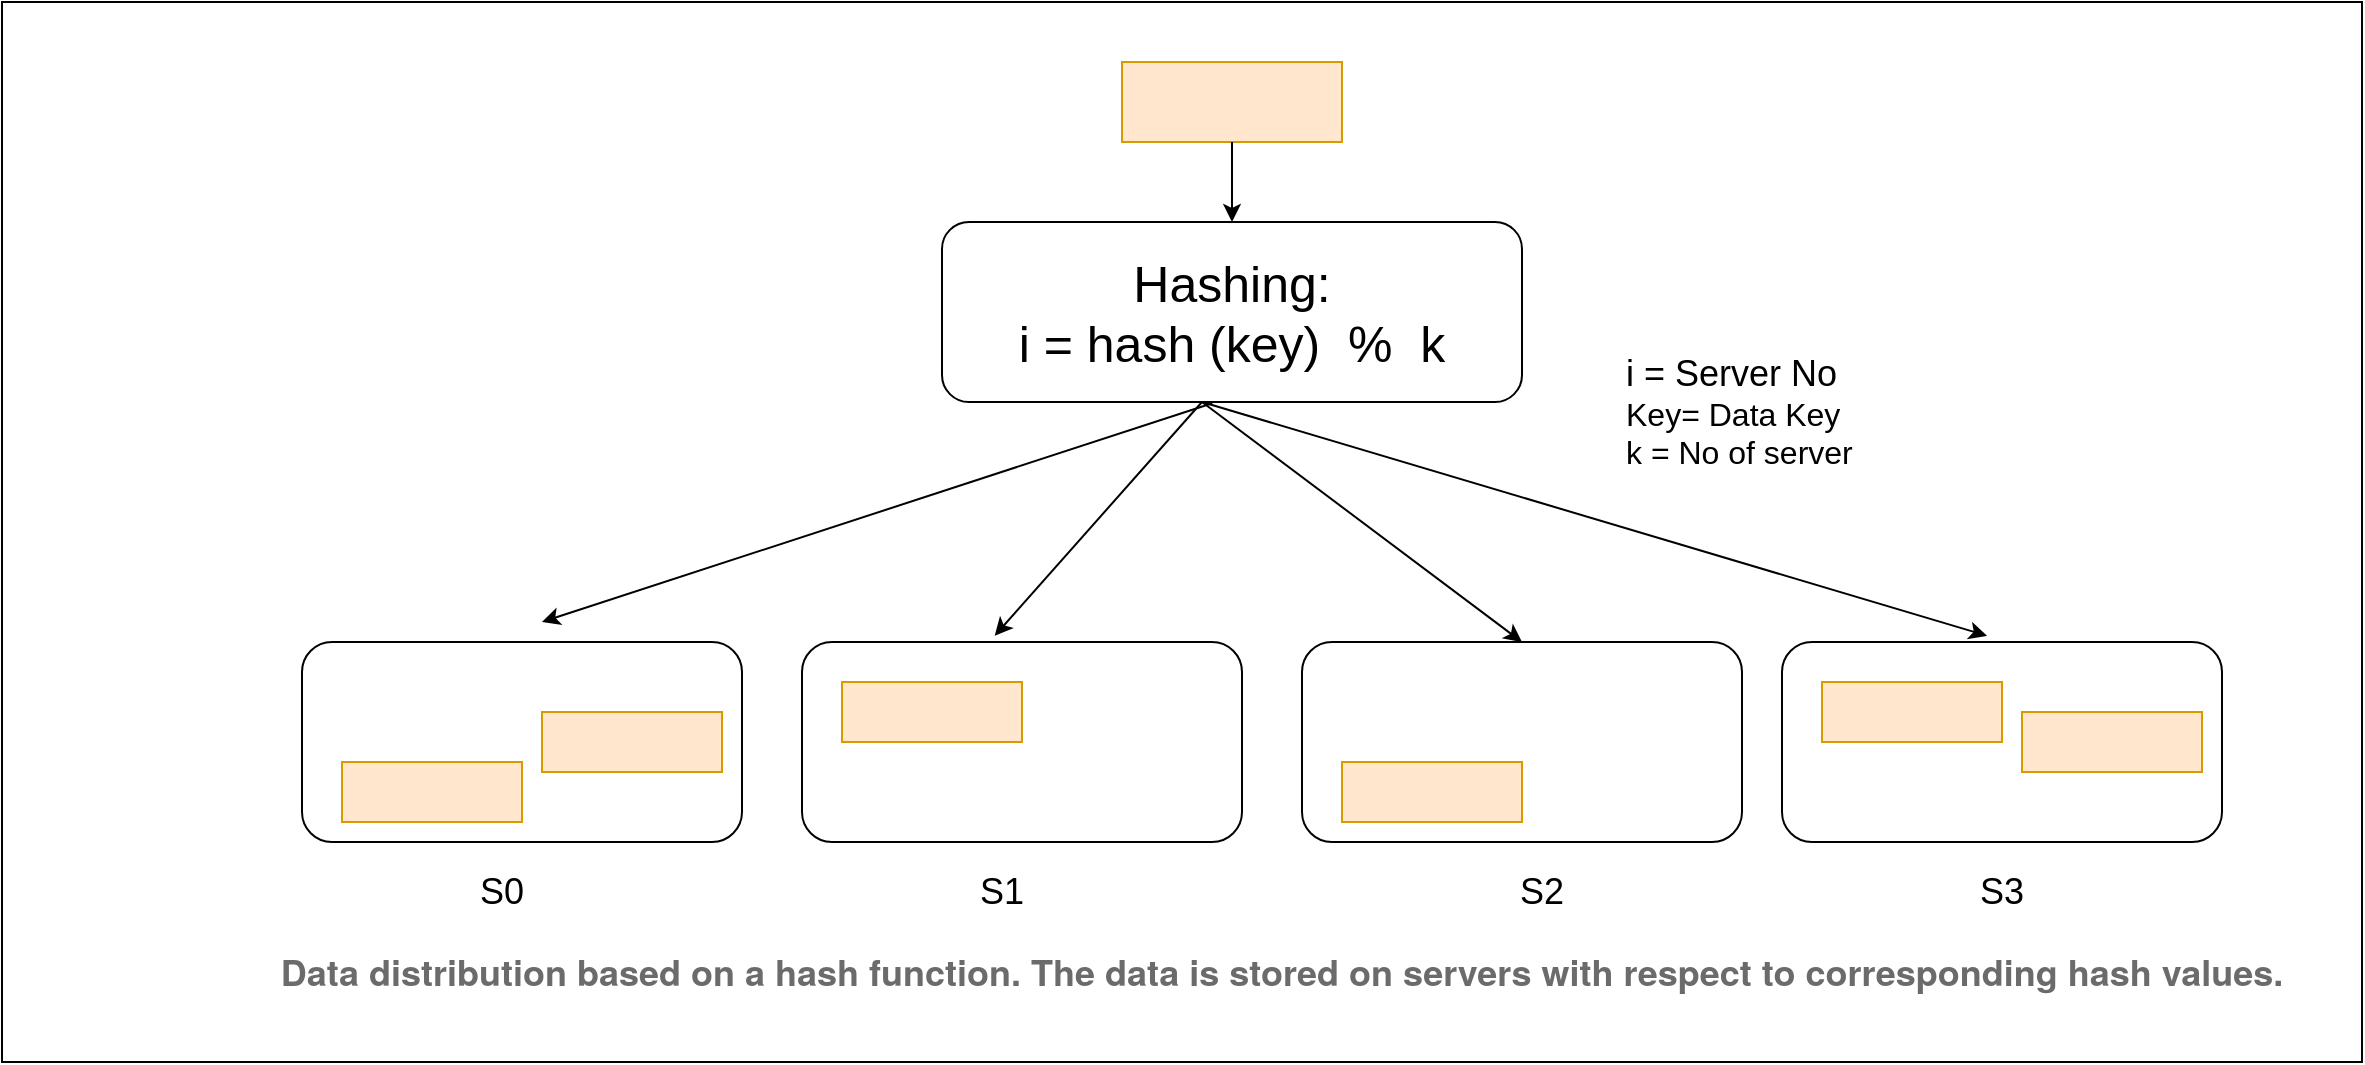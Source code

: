 <mxfile version="24.7.1" type="device">
  <diagram name="Page-1" id="yjV3fQrVomJWjYMo6_dx">
    <mxGraphModel dx="2270" dy="2049" grid="1" gridSize="10" guides="1" tooltips="1" connect="1" arrows="1" fold="1" page="1" pageScale="1" pageWidth="827" pageHeight="1169" math="0" shadow="0">
      <root>
        <mxCell id="0" />
        <mxCell id="1" parent="0" />
        <mxCell id="Ms2eOuRkA2OR0xNhtFsU-1" value="" style="rounded=1;whiteSpace=wrap;html=1;" parent="1" vertex="1">
          <mxGeometry x="180" y="90" width="290" height="90" as="geometry" />
        </mxCell>
        <mxCell id="Ms2eOuRkA2OR0xNhtFsU-2" value="&lt;font style=&quot;font-size: 25px;&quot;&gt;Hashing:&lt;/font&gt;&lt;div style=&quot;font-size: 25px;&quot;&gt;&lt;font style=&quot;font-size: 25px;&quot;&gt;i = hash (key)&amp;nbsp; %&amp;nbsp; k&lt;/font&gt;&lt;/div&gt;" style="text;html=1;align=center;verticalAlign=middle;whiteSpace=wrap;rounded=0;fontSize=11;" parent="1" vertex="1">
          <mxGeometry x="215" y="105" width="220" height="60" as="geometry" />
        </mxCell>
        <mxCell id="Ms2eOuRkA2OR0xNhtFsU-3" value="&lt;font style=&quot;font-size: 18px;&quot;&gt;i = Server No&lt;/font&gt;&lt;div&gt;&lt;font size=&quot;3&quot;&gt;Key= Data Key&lt;/font&gt;&lt;/div&gt;&lt;div&gt;&lt;font size=&quot;3&quot;&gt;k = No of server&lt;/font&gt;&lt;/div&gt;" style="text;html=1;align=left;verticalAlign=middle;whiteSpace=wrap;rounded=0;" parent="1" vertex="1">
          <mxGeometry x="520" y="150" width="210" height="70" as="geometry" />
        </mxCell>
        <mxCell id="Ms2eOuRkA2OR0xNhtFsU-4" value="" style="rounded=0;whiteSpace=wrap;html=1;fillColor=#ffe6cc;strokeColor=#d79b00;" parent="1" vertex="1">
          <mxGeometry x="270" y="10" width="110" height="40" as="geometry" />
        </mxCell>
        <mxCell id="Ms2eOuRkA2OR0xNhtFsU-5" value="" style="endArrow=classic;html=1;rounded=0;exitX=0.5;exitY=1;exitDx=0;exitDy=0;entryX=0.5;entryY=0;entryDx=0;entryDy=0;" parent="1" source="Ms2eOuRkA2OR0xNhtFsU-4" target="Ms2eOuRkA2OR0xNhtFsU-1" edge="1">
          <mxGeometry width="50" height="50" relative="1" as="geometry">
            <mxPoint x="330" y="140" as="sourcePoint" />
            <mxPoint x="318" y="91" as="targetPoint" />
          </mxGeometry>
        </mxCell>
        <mxCell id="Ms2eOuRkA2OR0xNhtFsU-6" value="" style="rounded=1;whiteSpace=wrap;html=1;" parent="1" vertex="1">
          <mxGeometry x="-140" y="300" width="220" height="100" as="geometry" />
        </mxCell>
        <mxCell id="Ms2eOuRkA2OR0xNhtFsU-8" value="" style="rounded=0;whiteSpace=wrap;html=1;fillColor=#ffe6cc;strokeColor=#d79b00;" parent="1" vertex="1">
          <mxGeometry x="-120" y="360" width="90" height="30" as="geometry" />
        </mxCell>
        <mxCell id="Ms2eOuRkA2OR0xNhtFsU-11" value="" style="rounded=0;whiteSpace=wrap;html=1;fillColor=#ffe6cc;strokeColor=#d79b00;" parent="1" vertex="1">
          <mxGeometry x="-20" y="335" width="90" height="30" as="geometry" />
        </mxCell>
        <mxCell id="Ms2eOuRkA2OR0xNhtFsU-12" value="" style="rounded=1;whiteSpace=wrap;html=1;" parent="1" vertex="1">
          <mxGeometry x="110" y="300" width="220" height="100" as="geometry" />
        </mxCell>
        <mxCell id="Ms2eOuRkA2OR0xNhtFsU-14" value="" style="rounded=0;whiteSpace=wrap;html=1;fillColor=#ffe6cc;strokeColor=#d79b00;" parent="1" vertex="1">
          <mxGeometry x="130" y="320" width="90" height="30" as="geometry" />
        </mxCell>
        <mxCell id="Ms2eOuRkA2OR0xNhtFsU-16" value="" style="rounded=1;whiteSpace=wrap;html=1;" parent="1" vertex="1">
          <mxGeometry x="360" y="300" width="220" height="100" as="geometry" />
        </mxCell>
        <mxCell id="Ms2eOuRkA2OR0xNhtFsU-17" value="" style="rounded=0;whiteSpace=wrap;html=1;fillColor=#ffe6cc;strokeColor=#d79b00;" parent="1" vertex="1">
          <mxGeometry x="380" y="360" width="90" height="30" as="geometry" />
        </mxCell>
        <mxCell id="Ms2eOuRkA2OR0xNhtFsU-20" value="" style="rounded=1;whiteSpace=wrap;html=1;" parent="1" vertex="1">
          <mxGeometry x="600" y="300" width="220" height="100" as="geometry" />
        </mxCell>
        <mxCell id="Ms2eOuRkA2OR0xNhtFsU-22" value="" style="rounded=0;whiteSpace=wrap;html=1;fillColor=#ffe6cc;strokeColor=#d79b00;" parent="1" vertex="1">
          <mxGeometry x="620" y="320" width="90" height="30" as="geometry" />
        </mxCell>
        <mxCell id="Ms2eOuRkA2OR0xNhtFsU-23" value="" style="rounded=0;whiteSpace=wrap;html=1;fillColor=#ffe6cc;strokeColor=#d79b00;" parent="1" vertex="1">
          <mxGeometry x="720" y="335" width="90" height="30" as="geometry" />
        </mxCell>
        <mxCell id="Ms2eOuRkA2OR0xNhtFsU-24" value="" style="endArrow=classic;html=1;rounded=0;exitX=0.466;exitY=1.007;exitDx=0;exitDy=0;exitPerimeter=0;" parent="1" source="Ms2eOuRkA2OR0xNhtFsU-1" edge="1">
          <mxGeometry width="50" height="50" relative="1" as="geometry">
            <mxPoint x="300" y="250" as="sourcePoint" />
            <mxPoint x="-20" y="290" as="targetPoint" />
          </mxGeometry>
        </mxCell>
        <mxCell id="Ms2eOuRkA2OR0xNhtFsU-25" value="" style="endArrow=classic;html=1;rounded=0;entryX=0.438;entryY=-0.031;entryDx=0;entryDy=0;entryPerimeter=0;" parent="1" target="Ms2eOuRkA2OR0xNhtFsU-12" edge="1">
          <mxGeometry width="50" height="50" relative="1" as="geometry">
            <mxPoint x="310" y="180" as="sourcePoint" />
            <mxPoint x="-10" y="300" as="targetPoint" />
          </mxGeometry>
        </mxCell>
        <mxCell id="Ms2eOuRkA2OR0xNhtFsU-26" value="" style="endArrow=classic;html=1;rounded=0;entryX=0.5;entryY=0;entryDx=0;entryDy=0;" parent="1" target="Ms2eOuRkA2OR0xNhtFsU-16" edge="1">
          <mxGeometry width="50" height="50" relative="1" as="geometry">
            <mxPoint x="310" y="180" as="sourcePoint" />
            <mxPoint x="216" y="307" as="targetPoint" />
          </mxGeometry>
        </mxCell>
        <mxCell id="Ms2eOuRkA2OR0xNhtFsU-27" value="" style="endArrow=classic;html=1;rounded=0;entryX=0.466;entryY=-0.031;entryDx=0;entryDy=0;entryPerimeter=0;" parent="1" target="Ms2eOuRkA2OR0xNhtFsU-20" edge="1">
          <mxGeometry width="50" height="50" relative="1" as="geometry">
            <mxPoint x="310" y="180" as="sourcePoint" />
            <mxPoint x="226" y="317" as="targetPoint" />
          </mxGeometry>
        </mxCell>
        <mxCell id="Ms2eOuRkA2OR0xNhtFsU-28" value="&lt;font style=&quot;font-size: 18px;&quot;&gt;S0&lt;/font&gt;" style="text;html=1;align=center;verticalAlign=middle;whiteSpace=wrap;rounded=0;" parent="1" vertex="1">
          <mxGeometry x="-70" y="410" width="60" height="30" as="geometry" />
        </mxCell>
        <mxCell id="Ms2eOuRkA2OR0xNhtFsU-29" value="&lt;font style=&quot;font-size: 18px;&quot;&gt;S1&lt;/font&gt;" style="text;html=1;align=center;verticalAlign=middle;whiteSpace=wrap;rounded=0;" parent="1" vertex="1">
          <mxGeometry x="180" y="410" width="60" height="30" as="geometry" />
        </mxCell>
        <mxCell id="Ms2eOuRkA2OR0xNhtFsU-30" value="&lt;font style=&quot;font-size: 18px;&quot;&gt;S2&lt;/font&gt;" style="text;html=1;align=center;verticalAlign=middle;whiteSpace=wrap;rounded=0;" parent="1" vertex="1">
          <mxGeometry x="450" y="410" width="60" height="30" as="geometry" />
        </mxCell>
        <mxCell id="Ms2eOuRkA2OR0xNhtFsU-31" value="&lt;font style=&quot;font-size: 18px;&quot;&gt;S3&lt;/font&gt;" style="text;html=1;align=center;verticalAlign=middle;whiteSpace=wrap;rounded=0;" parent="1" vertex="1">
          <mxGeometry x="680" y="410" width="60" height="30" as="geometry" />
        </mxCell>
        <mxCell id="Ms2eOuRkA2OR0xNhtFsU-32" value="&lt;span style=&quot;color: rgb(107, 107, 107); font-family: sohne, &amp;quot;Helvetica Neue&amp;quot;, Helvetica, Arial, sans-serif; background-color: rgb(255, 255, 255);&quot;&gt;&lt;font style=&quot;font-size: 18px;&quot;&gt;&lt;b&gt;Data distribution based on a hash function. The data is stored on servers with respect to corresponding hash values.&lt;/b&gt;&lt;/font&gt;&lt;/span&gt;" style="text;html=1;align=center;verticalAlign=middle;whiteSpace=wrap;rounded=0;" parent="1" vertex="1">
          <mxGeometry x="-170" y="450" width="1040" height="30" as="geometry" />
        </mxCell>
        <mxCell id="IQCwggTcSC6zQfzivT83-1" value="" style="rounded=0;whiteSpace=wrap;html=1;fillOpacity=0;" vertex="1" parent="1">
          <mxGeometry x="-290" y="-20" width="1180" height="530" as="geometry" />
        </mxCell>
      </root>
    </mxGraphModel>
  </diagram>
</mxfile>
